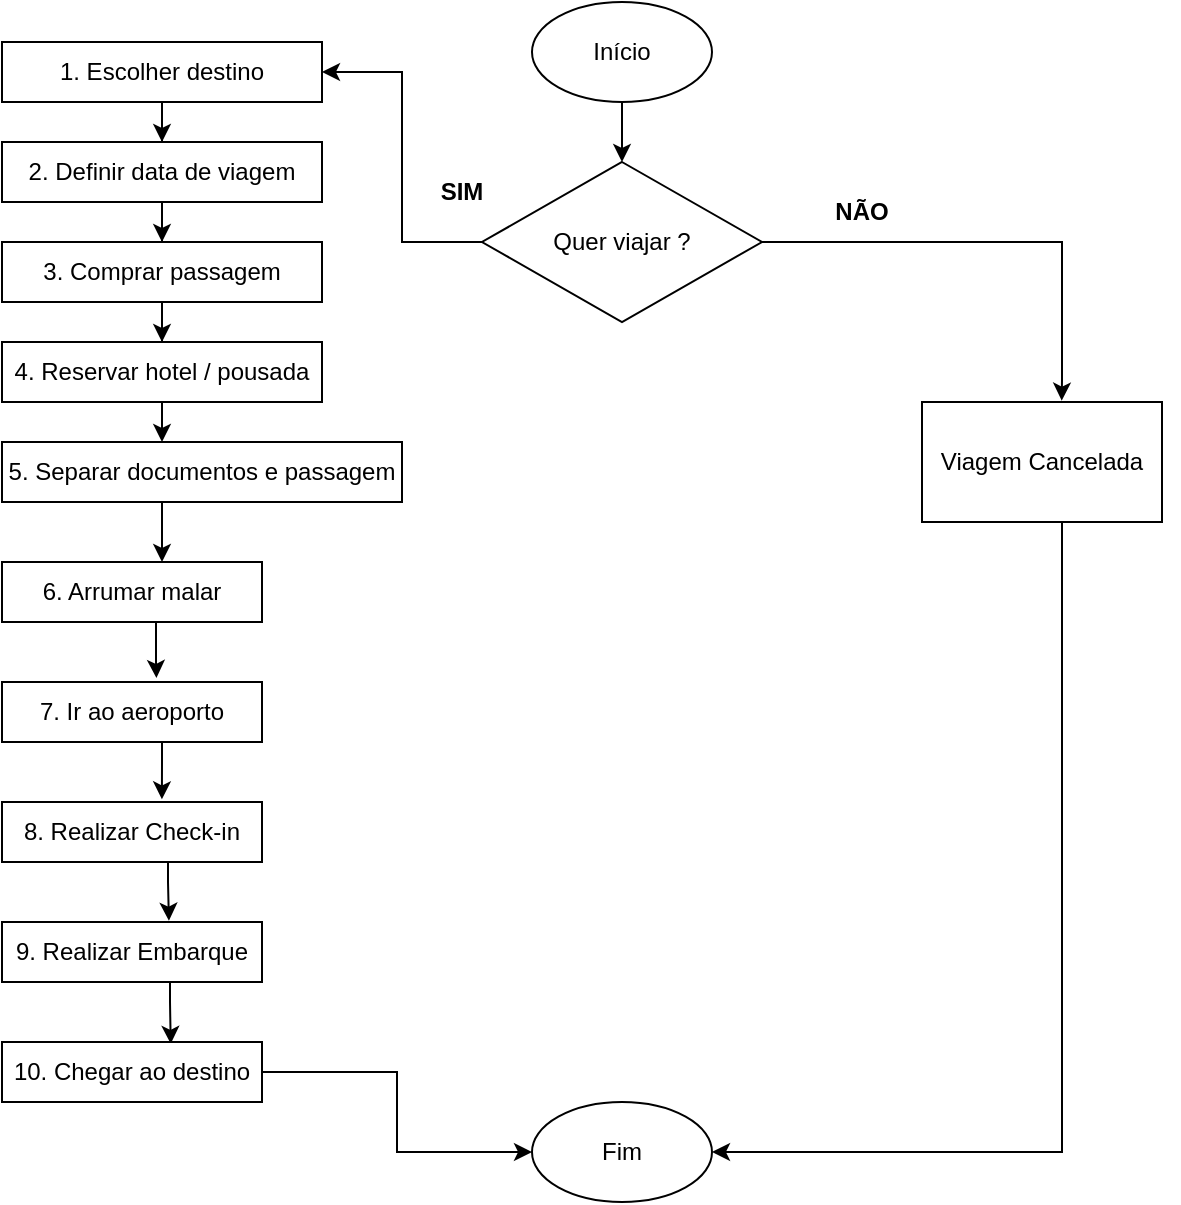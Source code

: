 <?xml version="1.0" encoding="UTF-8"?>
<mxfile version="28.1.0">
  <diagram name="Página-1" id="Ir1uY-P1j089OK4qvVQc">
    <mxGraphModel dx="1213" dy="612" grid="1" gridSize="10" guides="1" tooltips="1" connect="1" arrows="1" fold="1" page="1" pageScale="1" pageWidth="827" pageHeight="1169" math="0" shadow="0">
      <root>
        <mxCell id="0" />
        <mxCell id="1" parent="0" />
        <mxCell id="LjHDLiJrzcHk0ftTDILk-5" value="" style="edgeStyle=orthogonalEdgeStyle;rounded=0;orthogonalLoop=1;jettySize=auto;html=1;" parent="1" source="Y2PtCmh4kTPPwe3bolS6-1" target="LjHDLiJrzcHk0ftTDILk-3" edge="1">
          <mxGeometry relative="1" as="geometry" />
        </mxCell>
        <mxCell id="Y2PtCmh4kTPPwe3bolS6-1" value="Início" style="ellipse;whiteSpace=wrap;html=1;" parent="1" vertex="1">
          <mxGeometry x="345" y="20" width="90" height="50" as="geometry" />
        </mxCell>
        <mxCell id="LjHDLiJrzcHk0ftTDILk-1" value="Fim" style="ellipse;whiteSpace=wrap;html=1;" parent="1" vertex="1">
          <mxGeometry x="345" y="570" width="90" height="50" as="geometry" />
        </mxCell>
        <mxCell id="LjHDLiJrzcHk0ftTDILk-28" style="edgeStyle=orthogonalEdgeStyle;rounded=0;orthogonalLoop=1;jettySize=auto;html=1;entryX=1;entryY=0.5;entryDx=0;entryDy=0;" parent="1" source="LjHDLiJrzcHk0ftTDILk-3" target="LjHDLiJrzcHk0ftTDILk-4" edge="1">
          <mxGeometry relative="1" as="geometry" />
        </mxCell>
        <mxCell id="LjHDLiJrzcHk0ftTDILk-3" value="Quer viajar ?" style="rhombus;whiteSpace=wrap;html=1;" parent="1" vertex="1">
          <mxGeometry x="320" y="100" width="140" height="80" as="geometry" />
        </mxCell>
        <mxCell id="LjHDLiJrzcHk0ftTDILk-31" value="" style="edgeStyle=orthogonalEdgeStyle;rounded=0;orthogonalLoop=1;jettySize=auto;html=1;entryX=0.5;entryY=0;entryDx=0;entryDy=0;" parent="1" source="LjHDLiJrzcHk0ftTDILk-4" target="LjHDLiJrzcHk0ftTDILk-18" edge="1">
          <mxGeometry relative="1" as="geometry">
            <Array as="points" />
          </mxGeometry>
        </mxCell>
        <mxCell id="LjHDLiJrzcHk0ftTDILk-4" value="1. Escolher destino" style="rounded=0;whiteSpace=wrap;html=1;" parent="1" vertex="1">
          <mxGeometry x="80" y="40" width="160" height="30" as="geometry" />
        </mxCell>
        <mxCell id="LjHDLiJrzcHk0ftTDILk-7" value="&lt;b&gt;SIM&lt;/b&gt;" style="text;html=1;align=center;verticalAlign=middle;whiteSpace=wrap;rounded=0;" parent="1" vertex="1">
          <mxGeometry x="280" y="100" width="60" height="30" as="geometry" />
        </mxCell>
        <mxCell id="LjHDLiJrzcHk0ftTDILk-16" style="edgeStyle=orthogonalEdgeStyle;rounded=0;orthogonalLoop=1;jettySize=auto;html=1;entryX=1;entryY=0.5;entryDx=0;entryDy=0;exitX=0.59;exitY=0.996;exitDx=0;exitDy=0;exitPerimeter=0;" parent="1" target="LjHDLiJrzcHk0ftTDILk-1" edge="1">
          <mxGeometry relative="1" as="geometry">
            <mxPoint x="660" y="280" as="sourcePoint" />
            <mxPoint x="484.2" y="595.24" as="targetPoint" />
            <Array as="points">
              <mxPoint x="610" y="280" />
              <mxPoint x="610" y="595" />
            </Array>
          </mxGeometry>
        </mxCell>
        <mxCell id="LjHDLiJrzcHk0ftTDILk-8" value="Viagem Cancelada" style="rounded=0;whiteSpace=wrap;html=1;" parent="1" vertex="1">
          <mxGeometry x="540" y="220" width="120" height="60" as="geometry" />
        </mxCell>
        <mxCell id="LjHDLiJrzcHk0ftTDILk-10" style="edgeStyle=orthogonalEdgeStyle;rounded=0;orthogonalLoop=1;jettySize=auto;html=1;entryX=0.582;entryY=-0.011;entryDx=0;entryDy=0;entryPerimeter=0;" parent="1" source="LjHDLiJrzcHk0ftTDILk-3" target="LjHDLiJrzcHk0ftTDILk-8" edge="1">
          <mxGeometry relative="1" as="geometry">
            <Array as="points">
              <mxPoint x="610" y="140" />
              <mxPoint x="610" y="209" />
            </Array>
          </mxGeometry>
        </mxCell>
        <mxCell id="LjHDLiJrzcHk0ftTDILk-11" value="&lt;b&gt;NÃO&lt;/b&gt;" style="text;html=1;align=center;verticalAlign=middle;whiteSpace=wrap;rounded=0;" parent="1" vertex="1">
          <mxGeometry x="480" y="110" width="60" height="30" as="geometry" />
        </mxCell>
        <mxCell id="LjHDLiJrzcHk0ftTDILk-33" value="" style="edgeStyle=orthogonalEdgeStyle;rounded=0;orthogonalLoop=1;jettySize=auto;html=1;entryX=0.5;entryY=0;entryDx=0;entryDy=0;" parent="1" source="LjHDLiJrzcHk0ftTDILk-18" target="LjHDLiJrzcHk0ftTDILk-19" edge="1">
          <mxGeometry relative="1" as="geometry">
            <Array as="points" />
          </mxGeometry>
        </mxCell>
        <mxCell id="LjHDLiJrzcHk0ftTDILk-18" value="2. Definir data de viagem" style="rounded=0;whiteSpace=wrap;html=1;" parent="1" vertex="1">
          <mxGeometry x="80" y="90" width="160" height="30" as="geometry" />
        </mxCell>
        <mxCell id="LjHDLiJrzcHk0ftTDILk-35" style="edgeStyle=orthogonalEdgeStyle;rounded=0;orthogonalLoop=1;jettySize=auto;html=1;entryX=0.5;entryY=0;entryDx=0;entryDy=0;" parent="1" source="LjHDLiJrzcHk0ftTDILk-19" target="LjHDLiJrzcHk0ftTDILk-20" edge="1">
          <mxGeometry relative="1" as="geometry" />
        </mxCell>
        <mxCell id="LjHDLiJrzcHk0ftTDILk-19" value="3. Comprar passagem" style="rounded=0;whiteSpace=wrap;html=1;" parent="1" vertex="1">
          <mxGeometry x="80" y="140" width="160" height="30" as="geometry" />
        </mxCell>
        <mxCell id="LjHDLiJrzcHk0ftTDILk-39" value="" style="edgeStyle=orthogonalEdgeStyle;rounded=0;orthogonalLoop=1;jettySize=auto;html=1;" parent="1" source="LjHDLiJrzcHk0ftTDILk-20" target="LjHDLiJrzcHk0ftTDILk-22" edge="1">
          <mxGeometry relative="1" as="geometry">
            <Array as="points">
              <mxPoint x="170" y="270" />
              <mxPoint x="170" y="270" />
            </Array>
          </mxGeometry>
        </mxCell>
        <mxCell id="LjHDLiJrzcHk0ftTDILk-20" value="4. Reservar hotel / pousada" style="rounded=0;whiteSpace=wrap;html=1;" parent="1" vertex="1">
          <mxGeometry x="80" y="190" width="160" height="30" as="geometry" />
        </mxCell>
        <mxCell id="LjHDLiJrzcHk0ftTDILk-40" style="edgeStyle=orthogonalEdgeStyle;rounded=0;orthogonalLoop=1;jettySize=auto;html=1;" parent="1" source="LjHDLiJrzcHk0ftTDILk-22" target="LjHDLiJrzcHk0ftTDILk-23" edge="1">
          <mxGeometry relative="1" as="geometry">
            <Array as="points">
              <mxPoint x="160" y="290" />
              <mxPoint x="160" y="290" />
            </Array>
          </mxGeometry>
        </mxCell>
        <mxCell id="LjHDLiJrzcHk0ftTDILk-22" value="5. Separar documentos e passagem" style="rounded=0;whiteSpace=wrap;html=1;" parent="1" vertex="1">
          <mxGeometry x="80" y="240" width="200" height="30" as="geometry" />
        </mxCell>
        <mxCell id="LjHDLiJrzcHk0ftTDILk-42" style="edgeStyle=orthogonalEdgeStyle;rounded=0;orthogonalLoop=1;jettySize=auto;html=1;entryX=0.594;entryY=-0.067;entryDx=0;entryDy=0;entryPerimeter=0;" parent="1" source="LjHDLiJrzcHk0ftTDILk-23" target="LjHDLiJrzcHk0ftTDILk-24" edge="1">
          <mxGeometry relative="1" as="geometry">
            <Array as="points">
              <mxPoint x="157" y="350" />
              <mxPoint x="157" y="350" />
            </Array>
          </mxGeometry>
        </mxCell>
        <mxCell id="LjHDLiJrzcHk0ftTDILk-23" value="6. Arrumar malar" style="rounded=0;whiteSpace=wrap;html=1;" parent="1" vertex="1">
          <mxGeometry x="80" y="300" width="130" height="30" as="geometry" />
        </mxCell>
        <mxCell id="LjHDLiJrzcHk0ftTDILk-43" style="edgeStyle=orthogonalEdgeStyle;rounded=0;orthogonalLoop=1;jettySize=auto;html=1;entryX=0.615;entryY=-0.044;entryDx=0;entryDy=0;entryPerimeter=0;" parent="1" source="LjHDLiJrzcHk0ftTDILk-24" target="LjHDLiJrzcHk0ftTDILk-25" edge="1">
          <mxGeometry relative="1" as="geometry">
            <Array as="points">
              <mxPoint x="160" y="400" />
              <mxPoint x="160" y="400" />
            </Array>
          </mxGeometry>
        </mxCell>
        <mxCell id="LjHDLiJrzcHk0ftTDILk-24" value="7. Ir ao aeroporto" style="rounded=0;whiteSpace=wrap;html=1;" parent="1" vertex="1">
          <mxGeometry x="80" y="360" width="130" height="30" as="geometry" />
        </mxCell>
        <mxCell id="LjHDLiJrzcHk0ftTDILk-45" style="edgeStyle=orthogonalEdgeStyle;rounded=0;orthogonalLoop=1;jettySize=auto;html=1;entryX=0.642;entryY=-0.022;entryDx=0;entryDy=0;entryPerimeter=0;" parent="1" source="LjHDLiJrzcHk0ftTDILk-25" target="LjHDLiJrzcHk0ftTDILk-26" edge="1">
          <mxGeometry relative="1" as="geometry">
            <Array as="points">
              <mxPoint x="163" y="460" />
              <mxPoint x="163" y="460" />
            </Array>
          </mxGeometry>
        </mxCell>
        <mxCell id="LjHDLiJrzcHk0ftTDILk-25" value="8. Realizar Check-in" style="rounded=0;whiteSpace=wrap;html=1;" parent="1" vertex="1">
          <mxGeometry x="80" y="420" width="130" height="30" as="geometry" />
        </mxCell>
        <mxCell id="LjHDLiJrzcHk0ftTDILk-46" style="edgeStyle=orthogonalEdgeStyle;rounded=0;orthogonalLoop=1;jettySize=auto;html=1;entryX=0.649;entryY=0.03;entryDx=0;entryDy=0;entryPerimeter=0;" parent="1" source="LjHDLiJrzcHk0ftTDILk-26" target="LjHDLiJrzcHk0ftTDILk-27" edge="1">
          <mxGeometry relative="1" as="geometry">
            <Array as="points">
              <mxPoint x="164" y="520" />
              <mxPoint x="164" y="520" />
            </Array>
          </mxGeometry>
        </mxCell>
        <mxCell id="LjHDLiJrzcHk0ftTDILk-26" value="9. Realizar Embarque" style="rounded=0;whiteSpace=wrap;html=1;" parent="1" vertex="1">
          <mxGeometry x="80" y="480" width="130" height="30" as="geometry" />
        </mxCell>
        <mxCell id="LjHDLiJrzcHk0ftTDILk-27" value="10. Chegar ao destino" style="rounded=0;whiteSpace=wrap;html=1;" parent="1" vertex="1">
          <mxGeometry x="80" y="540" width="130" height="30" as="geometry" />
        </mxCell>
        <mxCell id="LjHDLiJrzcHk0ftTDILk-47" style="edgeStyle=orthogonalEdgeStyle;rounded=0;orthogonalLoop=1;jettySize=auto;html=1;entryX=0;entryY=0.5;entryDx=0;entryDy=0;" parent="1" source="LjHDLiJrzcHk0ftTDILk-27" target="LjHDLiJrzcHk0ftTDILk-1" edge="1">
          <mxGeometry relative="1" as="geometry" />
        </mxCell>
      </root>
    </mxGraphModel>
  </diagram>
</mxfile>
